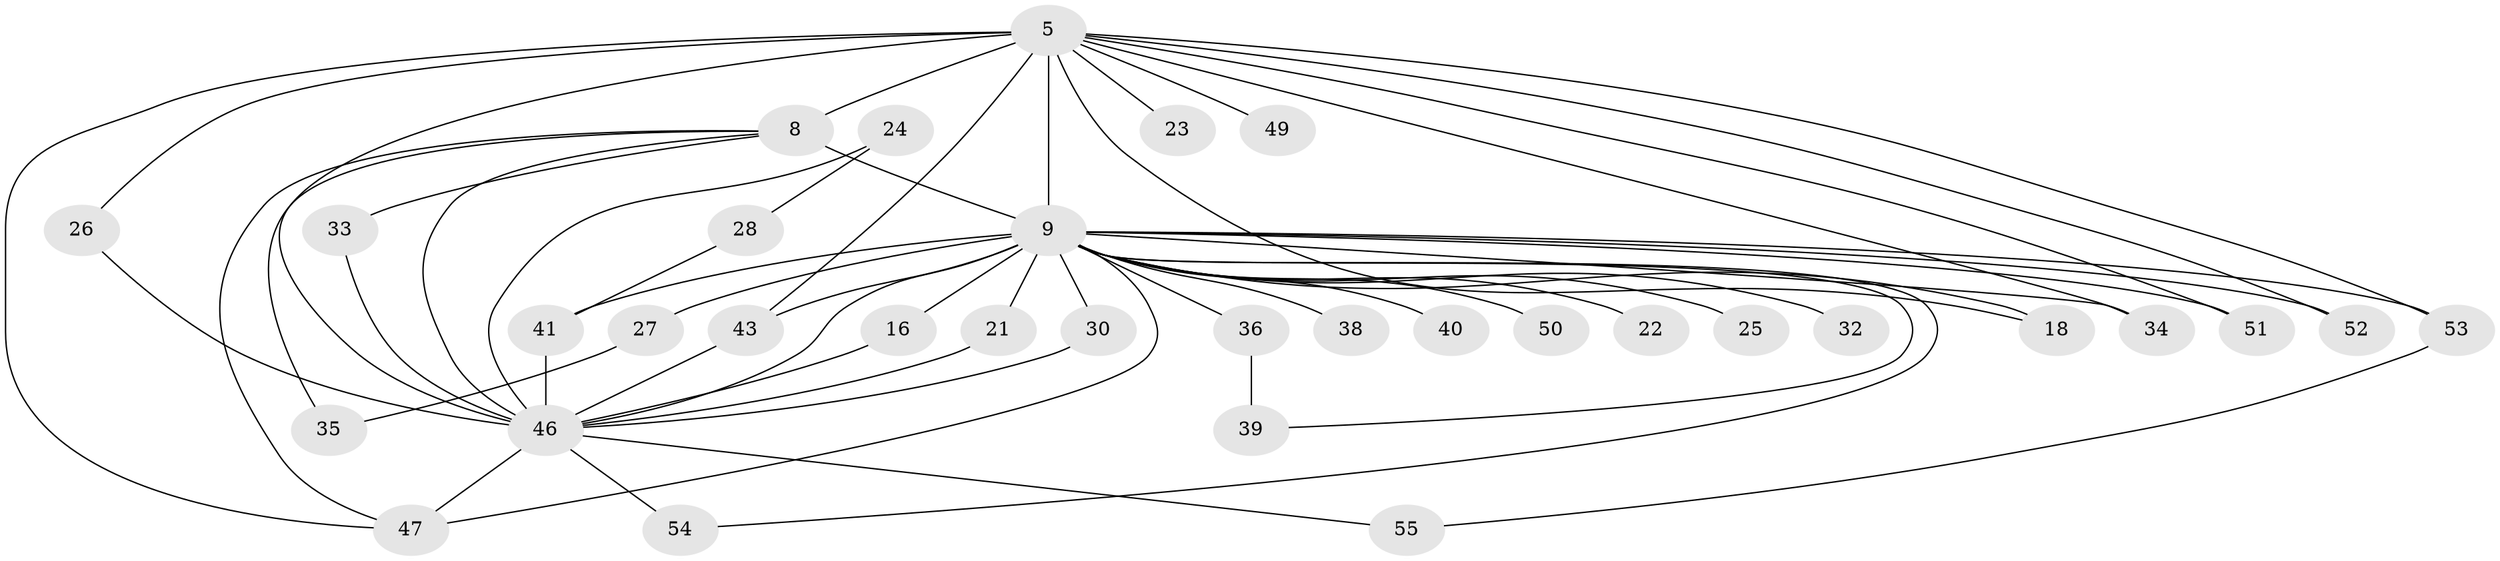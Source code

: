 // original degree distribution, {20: 0.03636363636363636, 10: 0.01818181818181818, 15: 0.01818181818181818, 17: 0.01818181818181818, 16: 0.03636363636363636, 14: 0.01818181818181818, 12: 0.01818181818181818, 19: 0.01818181818181818, 4: 0.07272727272727272, 3: 0.18181818181818182, 2: 0.5454545454545454, 5: 0.01818181818181818}
// Generated by graph-tools (version 1.1) at 2025/48/03/04/25 21:48:50]
// undirected, 33 vertices, 56 edges
graph export_dot {
graph [start="1"]
  node [color=gray90,style=filled];
  5 [super="+3"];
  8 [super="+2"];
  9 [super="+7+4"];
  16;
  18;
  21 [super="+14"];
  22;
  23;
  24;
  25;
  26;
  27;
  28;
  30;
  32;
  33;
  34;
  35;
  36;
  38 [super="+11+15"];
  39 [super="+37"];
  40;
  41 [super="+17"];
  43 [super="+13+29"];
  46 [super="+19+10"];
  47 [super="+42"];
  49;
  50;
  51 [super="+20"];
  52 [super="+45"];
  53 [super="+48"];
  54;
  55;
  5 -- 8 [weight=4];
  5 -- 9 [weight=8];
  5 -- 18;
  5 -- 23 [weight=2];
  5 -- 26;
  5 -- 49 [weight=2];
  5 -- 34;
  5 -- 51;
  5 -- 52;
  5 -- 43 [weight=2];
  5 -- 46 [weight=4];
  5 -- 53 [weight=2];
  5 -- 47;
  8 -- 9 [weight=8];
  8 -- 33;
  8 -- 35;
  8 -- 46 [weight=5];
  8 -- 47;
  9 -- 18;
  9 -- 22 [weight=2];
  9 -- 27 [weight=2];
  9 -- 38 [weight=4];
  9 -- 40 [weight=2];
  9 -- 39;
  9 -- 32 [weight=2];
  9 -- 36 [weight=2];
  9 -- 52 [weight=2];
  9 -- 53 [weight=3];
  9 -- 16;
  9 -- 21 [weight=2];
  9 -- 25 [weight=2];
  9 -- 30;
  9 -- 34;
  9 -- 41;
  9 -- 46 [weight=9];
  9 -- 50 [weight=2];
  9 -- 51 [weight=2];
  9 -- 54;
  9 -- 43;
  9 -- 47;
  16 -- 46;
  21 -- 46;
  24 -- 28;
  24 -- 46 [weight=2];
  26 -- 46;
  27 -- 35;
  28 -- 41;
  30 -- 46;
  33 -- 46;
  36 -- 39 [weight=2];
  41 -- 46 [weight=2];
  43 -- 46;
  46 -- 47;
  46 -- 54;
  46 -- 55;
  53 -- 55;
}

